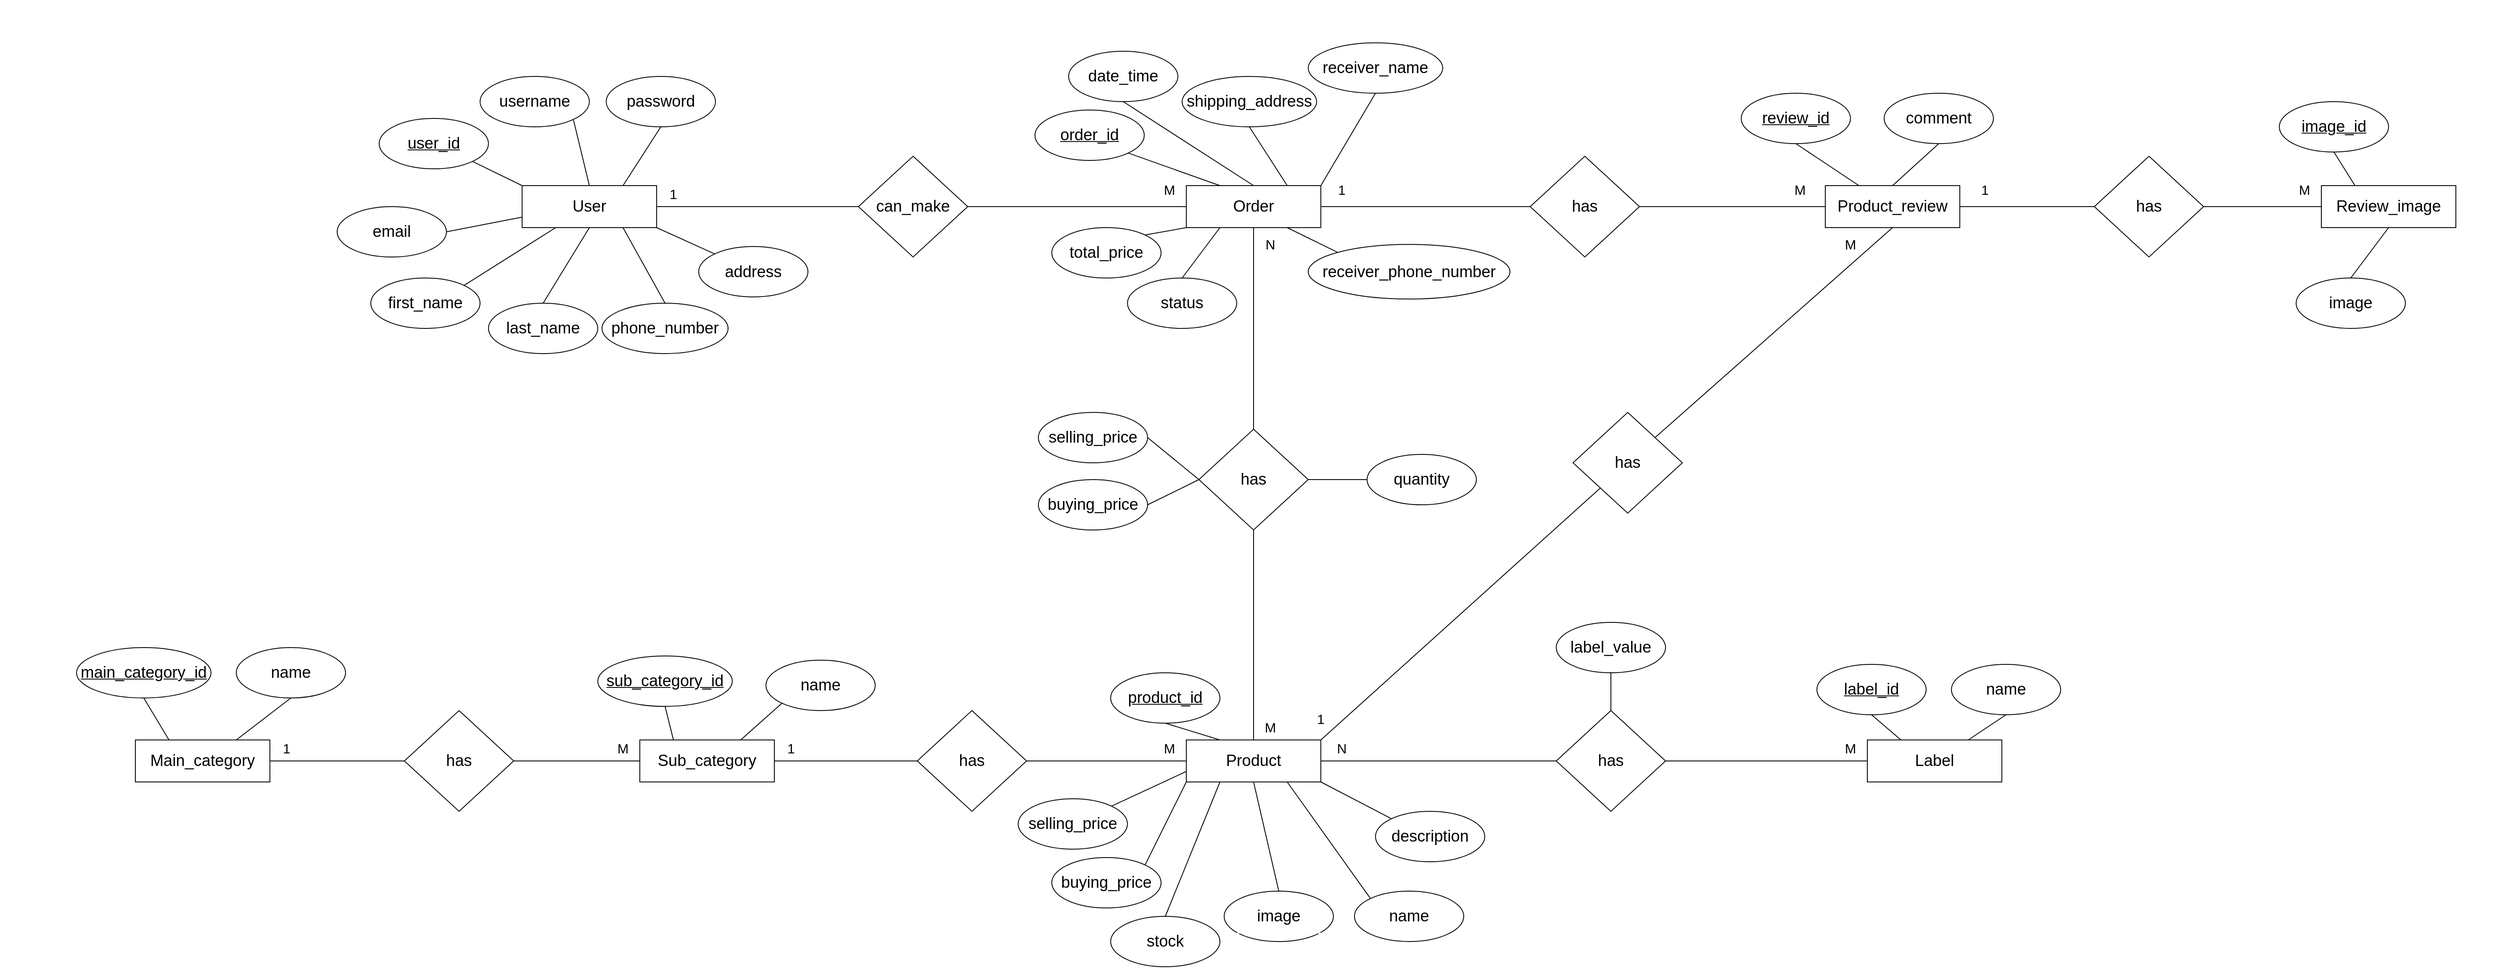 <mxfile version="22.1.2" type="device">
  <diagram name="Page-1" id="7Yz-imdZJKy3MIvvR51y">
    <mxGraphModel dx="2205" dy="1433" grid="1" gridSize="10" guides="1" tooltips="1" connect="1" arrows="1" fold="1" page="1" pageScale="1" pageWidth="1169" pageHeight="827" math="0" shadow="0">
      <root>
        <mxCell id="0" />
        <mxCell id="1" parent="0" />
        <mxCell id="LKxDc_k9m3ftpOgiHhwN-1" value="&lt;font style=&quot;font-size: 19px;&quot;&gt;User&lt;/font&gt;" style="rounded=0;whiteSpace=wrap;html=1;" parent="1" vertex="1">
          <mxGeometry x="-30" y="10" width="160" height="50" as="geometry" />
        </mxCell>
        <mxCell id="LKxDc_k9m3ftpOgiHhwN-2" value="&lt;font style=&quot;font-size: 19px;&quot;&gt;Product&lt;/font&gt;" style="rounded=0;whiteSpace=wrap;html=1;" parent="1" vertex="1">
          <mxGeometry x="760" y="670" width="160" height="50" as="geometry" />
        </mxCell>
        <mxCell id="LKxDc_k9m3ftpOgiHhwN-3" value="&lt;font style=&quot;font-size: 19px;&quot;&gt;Sub_category&lt;/font&gt;" style="rounded=0;whiteSpace=wrap;html=1;" parent="1" vertex="1">
          <mxGeometry x="110" y="670" width="160" height="50" as="geometry" />
        </mxCell>
        <mxCell id="LKxDc_k9m3ftpOgiHhwN-4" value="&lt;font style=&quot;font-size: 19px;&quot;&gt;Label&lt;/font&gt;" style="rounded=0;whiteSpace=wrap;html=1;" parent="1" vertex="1">
          <mxGeometry x="1570" y="670" width="160" height="50" as="geometry" />
        </mxCell>
        <mxCell id="LKxDc_k9m3ftpOgiHhwN-5" value="&lt;font style=&quot;font-size: 19px;&quot;&gt;Order&lt;/font&gt;" style="rounded=0;whiteSpace=wrap;html=1;" parent="1" vertex="1">
          <mxGeometry x="760" y="10" width="160" height="50" as="geometry" />
        </mxCell>
        <mxCell id="LKxDc_k9m3ftpOgiHhwN-6" value="&lt;font style=&quot;font-size: 19px;&quot;&gt;can_make&lt;/font&gt;" style="rhombus;whiteSpace=wrap;html=1;" parent="1" vertex="1">
          <mxGeometry x="370" y="-25" width="130" height="120" as="geometry" />
        </mxCell>
        <mxCell id="LKxDc_k9m3ftpOgiHhwN-7" value="" style="endArrow=none;html=1;rounded=0;exitX=1;exitY=0.5;exitDx=0;exitDy=0;" parent="1" source="LKxDc_k9m3ftpOgiHhwN-1" target="LKxDc_k9m3ftpOgiHhwN-6" edge="1">
          <mxGeometry width="50" height="50" relative="1" as="geometry">
            <mxPoint x="500" y="330" as="sourcePoint" />
            <mxPoint x="550" y="280" as="targetPoint" />
          </mxGeometry>
        </mxCell>
        <mxCell id="LKxDc_k9m3ftpOgiHhwN-8" value="" style="endArrow=none;html=1;rounded=0;exitX=1;exitY=0.5;exitDx=0;exitDy=0;entryX=0;entryY=0.5;entryDx=0;entryDy=0;" parent="1" source="LKxDc_k9m3ftpOgiHhwN-6" target="LKxDc_k9m3ftpOgiHhwN-5" edge="1">
          <mxGeometry width="50" height="50" relative="1" as="geometry">
            <mxPoint x="500" y="144.5" as="sourcePoint" />
            <mxPoint x="590" y="160" as="targetPoint" />
          </mxGeometry>
        </mxCell>
        <mxCell id="LKxDc_k9m3ftpOgiHhwN-9" value="&lt;font style=&quot;font-size: 16px;&quot;&gt;M&lt;/font&gt;" style="text;html=1;strokeColor=none;fillColor=none;align=center;verticalAlign=middle;whiteSpace=wrap;rounded=0;" parent="1" vertex="1">
          <mxGeometry x="710" width="60" height="30" as="geometry" />
        </mxCell>
        <mxCell id="LKxDc_k9m3ftpOgiHhwN-10" value="&lt;font style=&quot;font-size: 16px;&quot;&gt;1&lt;/font&gt;" style="text;html=1;strokeColor=none;fillColor=none;align=center;verticalAlign=middle;whiteSpace=wrap;rounded=0;" parent="1" vertex="1">
          <mxGeometry x="120" y="5" width="60" height="30" as="geometry" />
        </mxCell>
        <mxCell id="LKxDc_k9m3ftpOgiHhwN-11" value="&lt;font style=&quot;font-size: 19px;&quot;&gt;has&lt;/font&gt;" style="rhombus;whiteSpace=wrap;html=1;" parent="1" vertex="1">
          <mxGeometry x="440" y="635" width="130" height="120" as="geometry" />
        </mxCell>
        <mxCell id="LKxDc_k9m3ftpOgiHhwN-12" value="" style="endArrow=none;html=1;rounded=0;entryX=0;entryY=0.5;entryDx=0;entryDy=0;exitX=1;exitY=0.5;exitDx=0;exitDy=0;" parent="1" source="LKxDc_k9m3ftpOgiHhwN-3" target="LKxDc_k9m3ftpOgiHhwN-11" edge="1">
          <mxGeometry width="50" height="50" relative="1" as="geometry">
            <mxPoint x="1130" y="360" as="sourcePoint" />
            <mxPoint x="1140" y="470" as="targetPoint" />
          </mxGeometry>
        </mxCell>
        <mxCell id="LKxDc_k9m3ftpOgiHhwN-13" value="" style="endArrow=none;html=1;rounded=0;exitX=0;exitY=0.5;exitDx=0;exitDy=0;entryX=1;entryY=0.5;entryDx=0;entryDy=0;" parent="1" source="LKxDc_k9m3ftpOgiHhwN-2" target="LKxDc_k9m3ftpOgiHhwN-11" edge="1">
          <mxGeometry width="50" height="50" relative="1" as="geometry">
            <mxPoint x="240" y="360" as="sourcePoint" />
            <mxPoint x="350" y="360" as="targetPoint" />
          </mxGeometry>
        </mxCell>
        <mxCell id="LKxDc_k9m3ftpOgiHhwN-14" value="&lt;font style=&quot;font-size: 16px;&quot;&gt;1&lt;/font&gt;" style="text;html=1;strokeColor=none;fillColor=none;align=center;verticalAlign=middle;whiteSpace=wrap;rounded=0;" parent="1" vertex="1">
          <mxGeometry x="260" y="665" width="60" height="30" as="geometry" />
        </mxCell>
        <mxCell id="LKxDc_k9m3ftpOgiHhwN-15" value="&lt;font style=&quot;font-size: 16px;&quot;&gt;M&lt;/font&gt;" style="text;html=1;strokeColor=none;fillColor=none;align=center;verticalAlign=middle;whiteSpace=wrap;rounded=0;" parent="1" vertex="1">
          <mxGeometry x="830" y="640" width="60" height="30" as="geometry" />
        </mxCell>
        <mxCell id="LKxDc_k9m3ftpOgiHhwN-16" value="&lt;font style=&quot;font-size: 19px;&quot;&gt;has&lt;/font&gt;" style="rhombus;whiteSpace=wrap;html=1;" parent="1" vertex="1">
          <mxGeometry x="775" y="300" width="130" height="120" as="geometry" />
        </mxCell>
        <mxCell id="LKxDc_k9m3ftpOgiHhwN-17" value="" style="endArrow=none;html=1;rounded=0;exitX=0.5;exitY=1;exitDx=0;exitDy=0;entryX=0.5;entryY=0;entryDx=0;entryDy=0;" parent="1" source="LKxDc_k9m3ftpOgiHhwN-5" target="LKxDc_k9m3ftpOgiHhwN-16" edge="1">
          <mxGeometry width="50" height="50" relative="1" as="geometry">
            <mxPoint x="860" y="320" as="sourcePoint" />
            <mxPoint x="910" y="270" as="targetPoint" />
          </mxGeometry>
        </mxCell>
        <mxCell id="LKxDc_k9m3ftpOgiHhwN-18" value="" style="endArrow=none;html=1;rounded=0;exitX=0.5;exitY=1;exitDx=0;exitDy=0;entryX=0.5;entryY=0;entryDx=0;entryDy=0;" parent="1" source="LKxDc_k9m3ftpOgiHhwN-16" target="LKxDc_k9m3ftpOgiHhwN-2" edge="1">
          <mxGeometry width="50" height="50" relative="1" as="geometry">
            <mxPoint x="1010" y="280" as="sourcePoint" />
            <mxPoint x="1060" y="230" as="targetPoint" />
          </mxGeometry>
        </mxCell>
        <mxCell id="LKxDc_k9m3ftpOgiHhwN-19" value="&lt;font style=&quot;font-size: 16px;&quot;&gt;N&lt;/font&gt;" style="text;html=1;strokeColor=none;fillColor=none;align=center;verticalAlign=middle;whiteSpace=wrap;rounded=0;" parent="1" vertex="1">
          <mxGeometry x="830" y="65" width="60" height="30" as="geometry" />
        </mxCell>
        <mxCell id="LKxDc_k9m3ftpOgiHhwN-20" value="&lt;font style=&quot;font-size: 16px;&quot;&gt;M&lt;/font&gt;" style="text;html=1;strokeColor=none;fillColor=none;align=center;verticalAlign=middle;whiteSpace=wrap;rounded=0;" parent="1" vertex="1">
          <mxGeometry x="710" y="665" width="60" height="30" as="geometry" />
        </mxCell>
        <mxCell id="LKxDc_k9m3ftpOgiHhwN-21" value="&lt;font style=&quot;font-size: 19px;&quot;&gt;has&lt;/font&gt;" style="rhombus;whiteSpace=wrap;html=1;" parent="1" vertex="1">
          <mxGeometry x="1200" y="635" width="130" height="120" as="geometry" />
        </mxCell>
        <mxCell id="LKxDc_k9m3ftpOgiHhwN-22" value="" style="endArrow=none;html=1;rounded=0;exitX=1;exitY=0.5;exitDx=0;exitDy=0;entryX=0;entryY=0.5;entryDx=0;entryDy=0;" parent="1" source="LKxDc_k9m3ftpOgiHhwN-2" target="LKxDc_k9m3ftpOgiHhwN-21" edge="1">
          <mxGeometry width="50" height="50" relative="1" as="geometry">
            <mxPoint x="1320" y="144.5" as="sourcePoint" />
            <mxPoint x="1440" y="144.5" as="targetPoint" />
          </mxGeometry>
        </mxCell>
        <mxCell id="LKxDc_k9m3ftpOgiHhwN-23" value="" style="endArrow=none;html=1;rounded=0;exitX=1;exitY=0.5;exitDx=0;exitDy=0;entryX=0;entryY=0.5;entryDx=0;entryDy=0;" parent="1" source="LKxDc_k9m3ftpOgiHhwN-21" target="LKxDc_k9m3ftpOgiHhwN-4" edge="1">
          <mxGeometry width="50" height="50" relative="1" as="geometry">
            <mxPoint x="790" y="165" as="sourcePoint" />
            <mxPoint x="910" y="165" as="targetPoint" />
          </mxGeometry>
        </mxCell>
        <mxCell id="LKxDc_k9m3ftpOgiHhwN-24" value="&lt;font style=&quot;font-size: 16px;&quot;&gt;M&lt;/font&gt;" style="text;html=1;strokeColor=none;fillColor=none;align=center;verticalAlign=middle;whiteSpace=wrap;rounded=0;" parent="1" vertex="1">
          <mxGeometry x="1520" y="665" width="60" height="30" as="geometry" />
        </mxCell>
        <mxCell id="LKxDc_k9m3ftpOgiHhwN-25" value="&lt;font style=&quot;font-size: 16px;&quot;&gt;N&lt;/font&gt;" style="text;html=1;strokeColor=none;fillColor=none;align=center;verticalAlign=middle;whiteSpace=wrap;rounded=0;" parent="1" vertex="1">
          <mxGeometry x="915" y="665" width="60" height="30" as="geometry" />
        </mxCell>
        <mxCell id="LKxDc_k9m3ftpOgiHhwN-26" value="&lt;font style=&quot;font-size: 19px;&quot;&gt;first_name&lt;/font&gt;" style="ellipse;whiteSpace=wrap;html=1;" parent="1" vertex="1">
          <mxGeometry x="-210" y="120" width="130" height="60" as="geometry" />
        </mxCell>
        <mxCell id="LKxDc_k9m3ftpOgiHhwN-27" value="&lt;font style=&quot;font-size: 19px;&quot;&gt;phone_number&lt;/font&gt;" style="ellipse;whiteSpace=wrap;html=1;" parent="1" vertex="1">
          <mxGeometry x="65" y="150" width="150" height="60" as="geometry" />
        </mxCell>
        <mxCell id="LKxDc_k9m3ftpOgiHhwN-28" value="&lt;font style=&quot;font-size: 19px;&quot;&gt;last_name&lt;/font&gt;" style="ellipse;whiteSpace=wrap;html=1;" parent="1" vertex="1">
          <mxGeometry x="-70" y="150" width="130" height="60" as="geometry" />
        </mxCell>
        <mxCell id="LKxDc_k9m3ftpOgiHhwN-29" value="&lt;font style=&quot;font-size: 19px;&quot;&gt;password&lt;/font&gt;" style="ellipse;whiteSpace=wrap;html=1;" parent="1" vertex="1">
          <mxGeometry x="70" y="-120" width="130" height="60" as="geometry" />
        </mxCell>
        <mxCell id="LKxDc_k9m3ftpOgiHhwN-30" value="&lt;font style=&quot;font-size: 19px;&quot;&gt;username&lt;/font&gt;" style="ellipse;whiteSpace=wrap;html=1;" parent="1" vertex="1">
          <mxGeometry x="-80" y="-120" width="130" height="60" as="geometry" />
        </mxCell>
        <mxCell id="LKxDc_k9m3ftpOgiHhwN-31" value="&lt;font style=&quot;font-size: 19px;&quot;&gt;&lt;u&gt;user_id&lt;/u&gt;&lt;/font&gt;" style="ellipse;whiteSpace=wrap;html=1;" parent="1" vertex="1">
          <mxGeometry x="-200" y="-70" width="130" height="60" as="geometry" />
        </mxCell>
        <mxCell id="LKxDc_k9m3ftpOgiHhwN-32" value="&lt;font style=&quot;font-size: 19px;&quot;&gt;address&lt;/font&gt;" style="ellipse;whiteSpace=wrap;html=1;" parent="1" vertex="1">
          <mxGeometry x="180" y="82.5" width="130" height="60" as="geometry" />
        </mxCell>
        <mxCell id="LKxDc_k9m3ftpOgiHhwN-33" value="&lt;font style=&quot;font-size: 19px;&quot;&gt;email&lt;/font&gt;" style="ellipse;whiteSpace=wrap;html=1;" parent="1" vertex="1">
          <mxGeometry x="-250" y="35" width="130" height="60" as="geometry" />
        </mxCell>
        <mxCell id="LKxDc_k9m3ftpOgiHhwN-34" value="" style="endArrow=none;html=1;rounded=0;exitX=1;exitY=1;exitDx=0;exitDy=0;entryX=0.5;entryY=0;entryDx=0;entryDy=0;" parent="1" source="LKxDc_k9m3ftpOgiHhwN-30" target="LKxDc_k9m3ftpOgiHhwN-1" edge="1">
          <mxGeometry width="50" height="50" relative="1" as="geometry">
            <mxPoint x="270" y="220" as="sourcePoint" />
            <mxPoint x="320" y="170" as="targetPoint" />
          </mxGeometry>
        </mxCell>
        <mxCell id="LKxDc_k9m3ftpOgiHhwN-35" value="" style="endArrow=none;html=1;rounded=0;exitX=0.25;exitY=1;exitDx=0;exitDy=0;entryX=1;entryY=0;entryDx=0;entryDy=0;" parent="1" source="LKxDc_k9m3ftpOgiHhwN-1" target="LKxDc_k9m3ftpOgiHhwN-26" edge="1">
          <mxGeometry width="50" height="50" relative="1" as="geometry">
            <mxPoint x="101" y="41" as="sourcePoint" />
            <mxPoint x="170" y="130" as="targetPoint" />
          </mxGeometry>
        </mxCell>
        <mxCell id="LKxDc_k9m3ftpOgiHhwN-36" value="" style="endArrow=none;html=1;rounded=0;exitX=0.5;exitY=1;exitDx=0;exitDy=0;entryX=0.5;entryY=0;entryDx=0;entryDy=0;" parent="1" source="LKxDc_k9m3ftpOgiHhwN-1" target="LKxDc_k9m3ftpOgiHhwN-28" edge="1">
          <mxGeometry width="50" height="50" relative="1" as="geometry">
            <mxPoint x="111" y="51" as="sourcePoint" />
            <mxPoint x="180" y="140" as="targetPoint" />
          </mxGeometry>
        </mxCell>
        <mxCell id="LKxDc_k9m3ftpOgiHhwN-37" value="" style="endArrow=none;html=1;rounded=0;exitX=0.75;exitY=1;exitDx=0;exitDy=0;entryX=0.5;entryY=0;entryDx=0;entryDy=0;" parent="1" source="LKxDc_k9m3ftpOgiHhwN-1" target="LKxDc_k9m3ftpOgiHhwN-27" edge="1">
          <mxGeometry width="50" height="50" relative="1" as="geometry">
            <mxPoint x="121" y="61" as="sourcePoint" />
            <mxPoint x="190" y="150" as="targetPoint" />
          </mxGeometry>
        </mxCell>
        <mxCell id="LKxDc_k9m3ftpOgiHhwN-38" value="" style="endArrow=none;html=1;rounded=0;exitX=1;exitY=1;exitDx=0;exitDy=0;entryX=0;entryY=0;entryDx=0;entryDy=0;" parent="1" source="LKxDc_k9m3ftpOgiHhwN-1" target="LKxDc_k9m3ftpOgiHhwN-32" edge="1">
          <mxGeometry width="50" height="50" relative="1" as="geometry">
            <mxPoint x="131" y="71" as="sourcePoint" />
            <mxPoint x="200" y="160" as="targetPoint" />
          </mxGeometry>
        </mxCell>
        <mxCell id="LKxDc_k9m3ftpOgiHhwN-39" value="" style="endArrow=none;html=1;rounded=0;exitX=0.5;exitY=1;exitDx=0;exitDy=0;entryX=0.75;entryY=0;entryDx=0;entryDy=0;" parent="1" source="LKxDc_k9m3ftpOgiHhwN-29" target="LKxDc_k9m3ftpOgiHhwN-1" edge="1">
          <mxGeometry width="50" height="50" relative="1" as="geometry">
            <mxPoint x="141" y="81" as="sourcePoint" />
            <mxPoint x="210" y="170" as="targetPoint" />
          </mxGeometry>
        </mxCell>
        <mxCell id="LKxDc_k9m3ftpOgiHhwN-41" value="" style="endArrow=none;html=1;rounded=0;exitX=1;exitY=1;exitDx=0;exitDy=0;entryX=0;entryY=0;entryDx=0;entryDy=0;" parent="1" source="LKxDc_k9m3ftpOgiHhwN-31" target="LKxDc_k9m3ftpOgiHhwN-1" edge="1">
          <mxGeometry width="50" height="50" relative="1" as="geometry">
            <mxPoint x="161" y="101" as="sourcePoint" />
            <mxPoint x="230" y="190" as="targetPoint" />
          </mxGeometry>
        </mxCell>
        <mxCell id="LKxDc_k9m3ftpOgiHhwN-42" value="" style="endArrow=none;html=1;rounded=0;exitX=1;exitY=0.5;exitDx=0;exitDy=0;entryX=0;entryY=0.75;entryDx=0;entryDy=0;" parent="1" source="LKxDc_k9m3ftpOgiHhwN-33" target="LKxDc_k9m3ftpOgiHhwN-1" edge="1">
          <mxGeometry width="50" height="50" relative="1" as="geometry">
            <mxPoint x="171" y="111" as="sourcePoint" />
            <mxPoint x="240" y="200" as="targetPoint" />
          </mxGeometry>
        </mxCell>
        <mxCell id="LKxDc_k9m3ftpOgiHhwN-43" value="&lt;font style=&quot;font-size: 19px;&quot;&gt;total_price&lt;br&gt;&lt;/font&gt;" style="ellipse;whiteSpace=wrap;html=1;" parent="1" vertex="1">
          <mxGeometry x="600" y="60" width="130" height="60" as="geometry" />
        </mxCell>
        <mxCell id="LKxDc_k9m3ftpOgiHhwN-44" value="&lt;font style=&quot;font-size: 19px;&quot;&gt;date_time&lt;/font&gt;" style="ellipse;whiteSpace=wrap;html=1;" parent="1" vertex="1">
          <mxGeometry x="620" y="-150" width="130" height="60" as="geometry" />
        </mxCell>
        <mxCell id="LKxDc_k9m3ftpOgiHhwN-45" value="&lt;font style=&quot;font-size: 19px;&quot;&gt;&lt;u&gt;order_id&lt;/u&gt;&lt;/font&gt;" style="ellipse;whiteSpace=wrap;html=1;" parent="1" vertex="1">
          <mxGeometry x="580" y="-80" width="130" height="60" as="geometry" />
        </mxCell>
        <mxCell id="LKxDc_k9m3ftpOgiHhwN-46" value="&lt;font style=&quot;font-size: 19px;&quot;&gt;status&lt;/font&gt;" style="ellipse;whiteSpace=wrap;html=1;" parent="1" vertex="1">
          <mxGeometry x="690" y="120" width="130" height="60" as="geometry" />
        </mxCell>
        <mxCell id="LKxDc_k9m3ftpOgiHhwN-47" value="" style="endArrow=none;html=1;rounded=0;exitX=0.5;exitY=0;exitDx=0;exitDy=0;entryX=0.5;entryY=1;entryDx=0;entryDy=0;" parent="1" source="LKxDc_k9m3ftpOgiHhwN-5" target="LKxDc_k9m3ftpOgiHhwN-44" edge="1">
          <mxGeometry width="50" height="50" relative="1" as="geometry">
            <mxPoint x="680" y="255" as="sourcePoint" />
            <mxPoint x="730" y="205" as="targetPoint" />
          </mxGeometry>
        </mxCell>
        <mxCell id="LKxDc_k9m3ftpOgiHhwN-48" value="" style="endArrow=none;html=1;rounded=0;exitX=0.5;exitY=0;exitDx=0;exitDy=0;entryX=0.25;entryY=1;entryDx=0;entryDy=0;" parent="1" source="LKxDc_k9m3ftpOgiHhwN-46" target="LKxDc_k9m3ftpOgiHhwN-5" edge="1">
          <mxGeometry width="50" height="50" relative="1" as="geometry">
            <mxPoint x="680" y="220" as="sourcePoint" />
            <mxPoint x="730" y="170" as="targetPoint" />
          </mxGeometry>
        </mxCell>
        <mxCell id="LKxDc_k9m3ftpOgiHhwN-49" value="" style="endArrow=none;html=1;rounded=0;exitX=1;exitY=1;exitDx=0;exitDy=0;entryX=0.25;entryY=0;entryDx=0;entryDy=0;" parent="1" source="LKxDc_k9m3ftpOgiHhwN-45" target="LKxDc_k9m3ftpOgiHhwN-5" edge="1">
          <mxGeometry width="50" height="50" relative="1" as="geometry">
            <mxPoint x="680" y="220" as="sourcePoint" />
            <mxPoint x="730" y="170" as="targetPoint" />
          </mxGeometry>
        </mxCell>
        <mxCell id="LKxDc_k9m3ftpOgiHhwN-50" value="" style="endArrow=none;html=1;rounded=0;exitX=1;exitY=0;exitDx=0;exitDy=0;entryX=0;entryY=1;entryDx=0;entryDy=0;" parent="1" source="LKxDc_k9m3ftpOgiHhwN-43" target="LKxDc_k9m3ftpOgiHhwN-5" edge="1">
          <mxGeometry width="50" height="50" relative="1" as="geometry">
            <mxPoint x="680" y="220" as="sourcePoint" />
            <mxPoint x="730" y="170" as="targetPoint" />
          </mxGeometry>
        </mxCell>
        <mxCell id="LKxDc_k9m3ftpOgiHhwN-51" value="&lt;font style=&quot;font-size: 19px;&quot;&gt;buying_price&lt;/font&gt;" style="ellipse;whiteSpace=wrap;html=1;" parent="1" vertex="1">
          <mxGeometry x="600" y="810" width="130" height="60" as="geometry" />
        </mxCell>
        <mxCell id="LKxDc_k9m3ftpOgiHhwN-52" value="&lt;font style=&quot;font-size: 19px;&quot;&gt;description&lt;/font&gt;" style="ellipse;whiteSpace=wrap;html=1;" parent="1" vertex="1">
          <mxGeometry x="985" y="755" width="130" height="60" as="geometry" />
        </mxCell>
        <mxCell id="LKxDc_k9m3ftpOgiHhwN-53" value="&lt;font style=&quot;font-size: 19px;&quot;&gt;name&lt;/font&gt;" style="ellipse;whiteSpace=wrap;html=1;" parent="1" vertex="1">
          <mxGeometry x="960" y="850" width="130" height="60" as="geometry" />
        </mxCell>
        <mxCell id="LKxDc_k9m3ftpOgiHhwN-54" value="&lt;font style=&quot;font-size: 19px;&quot;&gt;&lt;u&gt;product_id&lt;/u&gt;&lt;/font&gt;" style="ellipse;whiteSpace=wrap;html=1;" parent="1" vertex="1">
          <mxGeometry x="670" y="590" width="130" height="60" as="geometry" />
        </mxCell>
        <mxCell id="LKxDc_k9m3ftpOgiHhwN-55" value="&lt;font style=&quot;font-size: 19px;&quot;&gt;image&lt;/font&gt;" style="ellipse;whiteSpace=wrap;html=1;" parent="1" vertex="1">
          <mxGeometry x="805" y="850" width="130" height="60" as="geometry" />
        </mxCell>
        <mxCell id="LKxDc_k9m3ftpOgiHhwN-56" value="" style="endArrow=none;html=1;rounded=0;entryX=0.5;entryY=1;entryDx=0;entryDy=0;exitX=0.5;exitY=0;exitDx=0;exitDy=0;" parent="1" source="LKxDc_k9m3ftpOgiHhwN-55" target="LKxDc_k9m3ftpOgiHhwN-2" edge="1">
          <mxGeometry width="50" height="50" relative="1" as="geometry">
            <mxPoint x="1030" y="220" as="sourcePoint" />
            <mxPoint x="1080" y="170" as="targetPoint" />
          </mxGeometry>
        </mxCell>
        <mxCell id="LKxDc_k9m3ftpOgiHhwN-57" value="" style="endArrow=none;html=1;rounded=0;entryX=0.5;entryY=1;entryDx=0;entryDy=0;exitX=0.25;exitY=0;exitDx=0;exitDy=0;" parent="1" source="LKxDc_k9m3ftpOgiHhwN-2" target="LKxDc_k9m3ftpOgiHhwN-54" edge="1">
          <mxGeometry width="50" height="50" relative="1" as="geometry">
            <mxPoint x="1030" y="220" as="sourcePoint" />
            <mxPoint x="1080" y="170" as="targetPoint" />
          </mxGeometry>
        </mxCell>
        <mxCell id="LKxDc_k9m3ftpOgiHhwN-58" value="" style="endArrow=none;html=1;rounded=0;entryX=0;entryY=0;entryDx=0;entryDy=0;exitX=0.75;exitY=1;exitDx=0;exitDy=0;" parent="1" source="LKxDc_k9m3ftpOgiHhwN-2" target="LKxDc_k9m3ftpOgiHhwN-53" edge="1">
          <mxGeometry width="50" height="50" relative="1" as="geometry">
            <mxPoint x="1030" y="220" as="sourcePoint" />
            <mxPoint x="1080" y="170" as="targetPoint" />
          </mxGeometry>
        </mxCell>
        <mxCell id="LKxDc_k9m3ftpOgiHhwN-59" value="" style="endArrow=none;html=1;rounded=0;entryX=0;entryY=0;entryDx=0;entryDy=0;exitX=1;exitY=1;exitDx=0;exitDy=0;" parent="1" source="LKxDc_k9m3ftpOgiHhwN-2" target="LKxDc_k9m3ftpOgiHhwN-52" edge="1">
          <mxGeometry width="50" height="50" relative="1" as="geometry">
            <mxPoint x="1030" y="220" as="sourcePoint" />
            <mxPoint x="1080" y="170" as="targetPoint" />
          </mxGeometry>
        </mxCell>
        <mxCell id="LKxDc_k9m3ftpOgiHhwN-60" value="" style="endArrow=none;html=1;rounded=0;exitX=1;exitY=0;exitDx=0;exitDy=0;entryX=0;entryY=1;entryDx=0;entryDy=0;" parent="1" source="LKxDc_k9m3ftpOgiHhwN-51" target="LKxDc_k9m3ftpOgiHhwN-2" edge="1">
          <mxGeometry width="50" height="50" relative="1" as="geometry">
            <mxPoint x="1030" y="220" as="sourcePoint" />
            <mxPoint x="1080" y="170" as="targetPoint" />
          </mxGeometry>
        </mxCell>
        <mxCell id="LKxDc_k9m3ftpOgiHhwN-66" value="&lt;font style=&quot;font-size: 19px;&quot;&gt;&lt;u&gt;sub_category_id&lt;/u&gt;&lt;/font&gt;" style="ellipse;whiteSpace=wrap;html=1;" parent="1" vertex="1">
          <mxGeometry x="60" y="570" width="160" height="60" as="geometry" />
        </mxCell>
        <mxCell id="LKxDc_k9m3ftpOgiHhwN-67" value="&lt;font style=&quot;font-size: 19px;&quot;&gt;name&lt;/font&gt;" style="ellipse;whiteSpace=wrap;html=1;" parent="1" vertex="1">
          <mxGeometry x="260" y="575" width="130" height="60" as="geometry" />
        </mxCell>
        <mxCell id="LKxDc_k9m3ftpOgiHhwN-68" value="" style="endArrow=none;html=1;rounded=0;exitX=0.75;exitY=0;exitDx=0;exitDy=0;entryX=0;entryY=1;entryDx=0;entryDy=0;" parent="1" source="LKxDc_k9m3ftpOgiHhwN-3" target="LKxDc_k9m3ftpOgiHhwN-67" edge="1">
          <mxGeometry width="50" height="50" relative="1" as="geometry">
            <mxPoint x="290" y="510" as="sourcePoint" />
            <mxPoint x="340" y="460" as="targetPoint" />
          </mxGeometry>
        </mxCell>
        <mxCell id="LKxDc_k9m3ftpOgiHhwN-69" value="" style="endArrow=none;html=1;rounded=0;exitX=0.25;exitY=0;exitDx=0;exitDy=0;entryX=0.5;entryY=1;entryDx=0;entryDy=0;" parent="1" source="LKxDc_k9m3ftpOgiHhwN-3" target="LKxDc_k9m3ftpOgiHhwN-66" edge="1">
          <mxGeometry width="50" height="50" relative="1" as="geometry">
            <mxPoint x="290" y="510" as="sourcePoint" />
            <mxPoint x="340" y="460" as="targetPoint" />
          </mxGeometry>
        </mxCell>
        <mxCell id="LKxDc_k9m3ftpOgiHhwN-71" value="&lt;font style=&quot;font-size: 19px;&quot;&gt;&lt;u&gt;label_id&lt;/u&gt;&lt;/font&gt;" style="ellipse;whiteSpace=wrap;html=1;" parent="1" vertex="1">
          <mxGeometry x="1510" y="580" width="130" height="60" as="geometry" />
        </mxCell>
        <mxCell id="LKxDc_k9m3ftpOgiHhwN-72" value="&lt;font style=&quot;font-size: 19px;&quot;&gt;name&lt;/font&gt;" style="ellipse;whiteSpace=wrap;html=1;" parent="1" vertex="1">
          <mxGeometry x="1670" y="580" width="130" height="60" as="geometry" />
        </mxCell>
        <mxCell id="LKxDc_k9m3ftpOgiHhwN-73" value="" style="endArrow=none;html=1;rounded=0;exitX=0.75;exitY=0;exitDx=0;exitDy=0;entryX=0.5;entryY=1;entryDx=0;entryDy=0;" parent="1" source="LKxDc_k9m3ftpOgiHhwN-4" target="LKxDc_k9m3ftpOgiHhwN-72" edge="1">
          <mxGeometry width="50" height="50" relative="1" as="geometry">
            <mxPoint x="1180" y="510" as="sourcePoint" />
            <mxPoint x="1230" y="460" as="targetPoint" />
          </mxGeometry>
        </mxCell>
        <mxCell id="LKxDc_k9m3ftpOgiHhwN-74" value="" style="endArrow=none;html=1;rounded=0;exitX=0.25;exitY=0;exitDx=0;exitDy=0;entryX=0.5;entryY=1;entryDx=0;entryDy=0;" parent="1" source="LKxDc_k9m3ftpOgiHhwN-4" target="LKxDc_k9m3ftpOgiHhwN-71" edge="1">
          <mxGeometry width="50" height="50" relative="1" as="geometry">
            <mxPoint x="1180" y="510" as="sourcePoint" />
            <mxPoint x="1230" y="460" as="targetPoint" />
          </mxGeometry>
        </mxCell>
        <mxCell id="LKxDc_k9m3ftpOgiHhwN-75" value="&lt;font style=&quot;font-size: 19px;&quot;&gt;label_value&lt;/font&gt;" style="ellipse;whiteSpace=wrap;html=1;" parent="1" vertex="1">
          <mxGeometry x="1200" y="530" width="130" height="60" as="geometry" />
        </mxCell>
        <mxCell id="LKxDc_k9m3ftpOgiHhwN-76" value="" style="endArrow=none;html=1;rounded=0;entryX=0.5;entryY=1;entryDx=0;entryDy=0;exitX=0.5;exitY=0;exitDx=0;exitDy=0;" parent="1" source="LKxDc_k9m3ftpOgiHhwN-21" target="LKxDc_k9m3ftpOgiHhwN-75" edge="1">
          <mxGeometry width="50" height="50" relative="1" as="geometry">
            <mxPoint x="1030" y="590" as="sourcePoint" />
            <mxPoint x="1080" y="540" as="targetPoint" />
          </mxGeometry>
        </mxCell>
        <mxCell id="LKxDc_k9m3ftpOgiHhwN-77" value="&lt;font style=&quot;font-size: 19px;&quot;&gt;quantity&lt;/font&gt;" style="ellipse;whiteSpace=wrap;html=1;" parent="1" vertex="1">
          <mxGeometry x="975" y="330" width="130" height="60" as="geometry" />
        </mxCell>
        <mxCell id="LKxDc_k9m3ftpOgiHhwN-78" value="" style="endArrow=none;html=1;rounded=0;exitX=1;exitY=0.5;exitDx=0;exitDy=0;entryX=0;entryY=0.5;entryDx=0;entryDy=0;" parent="1" source="LKxDc_k9m3ftpOgiHhwN-16" target="LKxDc_k9m3ftpOgiHhwN-77" edge="1">
          <mxGeometry width="50" height="50" relative="1" as="geometry">
            <mxPoint x="810" y="350" as="sourcePoint" />
            <mxPoint x="860" y="300" as="targetPoint" />
          </mxGeometry>
        </mxCell>
        <mxCell id="xHA2GSmEJA5kGWZ4WnZY-1" value="&lt;font style=&quot;font-size: 19px;&quot;&gt;Main_category&lt;/font&gt;" style="rounded=0;whiteSpace=wrap;html=1;" parent="1" vertex="1">
          <mxGeometry x="-490" y="670" width="160" height="50" as="geometry" />
        </mxCell>
        <mxCell id="xHA2GSmEJA5kGWZ4WnZY-2" value="&lt;font style=&quot;font-size: 19px;&quot;&gt;&lt;u&gt;main_category_id&lt;/u&gt;&lt;/font&gt;" style="ellipse;whiteSpace=wrap;html=1;" parent="1" vertex="1">
          <mxGeometry x="-560" y="560" width="160" height="60" as="geometry" />
        </mxCell>
        <mxCell id="xHA2GSmEJA5kGWZ4WnZY-3" value="&lt;font style=&quot;font-size: 19px;&quot;&gt;name&lt;/font&gt;" style="ellipse;whiteSpace=wrap;html=1;" parent="1" vertex="1">
          <mxGeometry x="-370" y="560" width="130" height="60" as="geometry" />
        </mxCell>
        <mxCell id="xHA2GSmEJA5kGWZ4WnZY-4" value="" style="endArrow=none;html=1;rounded=0;exitX=0.75;exitY=0;exitDx=0;exitDy=0;entryX=0.5;entryY=1;entryDx=0;entryDy=0;" parent="1" source="xHA2GSmEJA5kGWZ4WnZY-1" target="xHA2GSmEJA5kGWZ4WnZY-3" edge="1">
          <mxGeometry width="50" height="50" relative="1" as="geometry">
            <mxPoint x="120" y="560" as="sourcePoint" />
            <mxPoint x="170" y="510" as="targetPoint" />
          </mxGeometry>
        </mxCell>
        <mxCell id="xHA2GSmEJA5kGWZ4WnZY-5" value="" style="endArrow=none;html=1;rounded=0;exitX=0.25;exitY=0;exitDx=0;exitDy=0;entryX=0.5;entryY=1;entryDx=0;entryDy=0;" parent="1" source="xHA2GSmEJA5kGWZ4WnZY-1" target="xHA2GSmEJA5kGWZ4WnZY-2" edge="1">
          <mxGeometry width="50" height="50" relative="1" as="geometry">
            <mxPoint x="120" y="560" as="sourcePoint" />
            <mxPoint x="170" y="510" as="targetPoint" />
          </mxGeometry>
        </mxCell>
        <mxCell id="xHA2GSmEJA5kGWZ4WnZY-6" value="&lt;font style=&quot;font-size: 19px;&quot;&gt;has&lt;/font&gt;" style="rhombus;whiteSpace=wrap;html=1;" parent="1" vertex="1">
          <mxGeometry x="-170" y="635" width="130" height="120" as="geometry" />
        </mxCell>
        <mxCell id="xHA2GSmEJA5kGWZ4WnZY-7" value="" style="endArrow=none;html=1;rounded=0;exitX=1;exitY=0.5;exitDx=0;exitDy=0;entryX=0;entryY=0.5;entryDx=0;entryDy=0;" parent="1" source="xHA2GSmEJA5kGWZ4WnZY-6" target="LKxDc_k9m3ftpOgiHhwN-3" edge="1">
          <mxGeometry width="50" height="50" relative="1" as="geometry">
            <mxPoint x="-30" y="560" as="sourcePoint" />
            <mxPoint x="20" y="510" as="targetPoint" />
          </mxGeometry>
        </mxCell>
        <mxCell id="xHA2GSmEJA5kGWZ4WnZY-8" value="" style="endArrow=none;html=1;rounded=0;exitX=1;exitY=0.5;exitDx=0;exitDy=0;entryX=0;entryY=0.5;entryDx=0;entryDy=0;" parent="1" source="xHA2GSmEJA5kGWZ4WnZY-1" target="xHA2GSmEJA5kGWZ4WnZY-6" edge="1">
          <mxGeometry width="50" height="50" relative="1" as="geometry">
            <mxPoint x="-30" y="560" as="sourcePoint" />
            <mxPoint x="20" y="510" as="targetPoint" />
          </mxGeometry>
        </mxCell>
        <mxCell id="xHA2GSmEJA5kGWZ4WnZY-9" value="&lt;font style=&quot;font-size: 16px;&quot;&gt;1&lt;/font&gt;" style="text;html=1;strokeColor=none;fillColor=none;align=center;verticalAlign=middle;whiteSpace=wrap;rounded=0;" parent="1" vertex="1">
          <mxGeometry x="-340" y="665" width="60" height="30" as="geometry" />
        </mxCell>
        <mxCell id="xHA2GSmEJA5kGWZ4WnZY-10" value="&lt;font style=&quot;font-size: 16px;&quot;&gt;M&lt;/font&gt;" style="text;html=1;strokeColor=none;fillColor=none;align=center;verticalAlign=middle;whiteSpace=wrap;rounded=0;" parent="1" vertex="1">
          <mxGeometry x="60" y="665" width="60" height="30" as="geometry" />
        </mxCell>
        <mxCell id="zXr38G8OQHNwhm7DqmfT-1" value="" style="endArrow=none;html=1;rounded=0;strokeColor=#ffffff;" parent="1" edge="1">
          <mxGeometry width="50" height="50" relative="1" as="geometry">
            <mxPoint x="-650" y="680" as="sourcePoint" />
            <mxPoint x="-650" y="440" as="targetPoint" />
          </mxGeometry>
        </mxCell>
        <mxCell id="zXr38G8OQHNwhm7DqmfT-2" value="" style="endArrow=none;html=1;rounded=0;strokeColor=#ffffff;" parent="1" edge="1">
          <mxGeometry width="50" height="50" relative="1" as="geometry">
            <mxPoint x="450" y="900" as="sourcePoint" />
            <mxPoint x="960" y="900" as="targetPoint" />
          </mxGeometry>
        </mxCell>
        <mxCell id="zXr38G8OQHNwhm7DqmfT-3" value="" style="endArrow=none;html=1;rounded=0;strokeColor=#ffffff;" parent="1" edge="1">
          <mxGeometry width="50" height="50" relative="1" as="geometry">
            <mxPoint x="2320" y="350" as="sourcePoint" />
            <mxPoint x="2320" y="-170" as="targetPoint" />
          </mxGeometry>
        </mxCell>
        <mxCell id="zXr38G8OQHNwhm7DqmfT-4" value="" style="endArrow=none;html=1;rounded=0;strokeColor=#ffffff;" parent="1" edge="1">
          <mxGeometry width="50" height="50" relative="1" as="geometry">
            <mxPoint x="410" y="-210" as="sourcePoint" />
            <mxPoint x="1090" y="-210" as="targetPoint" />
          </mxGeometry>
        </mxCell>
        <mxCell id="v46MwSt_cJymKe8lqYhj-1" value="&lt;font style=&quot;font-size: 19px;&quot;&gt;shipping_address&lt;/font&gt;" style="ellipse;whiteSpace=wrap;html=1;" parent="1" vertex="1">
          <mxGeometry x="755" y="-120" width="160" height="60" as="geometry" />
        </mxCell>
        <mxCell id="v46MwSt_cJymKe8lqYhj-2" value="" style="endArrow=none;html=1;rounded=0;exitX=0.75;exitY=0;exitDx=0;exitDy=0;entryX=0.5;entryY=1;entryDx=0;entryDy=0;" parent="1" source="LKxDc_k9m3ftpOgiHhwN-5" target="v46MwSt_cJymKe8lqYhj-1" edge="1">
          <mxGeometry width="50" height="50" relative="1" as="geometry">
            <mxPoint x="945" y="110" as="sourcePoint" />
            <mxPoint x="990" y="75" as="targetPoint" />
          </mxGeometry>
        </mxCell>
        <mxCell id="v46MwSt_cJymKe8lqYhj-3" value="&lt;font style=&quot;font-size: 19px;&quot;&gt;buying_price&lt;/font&gt;" style="ellipse;whiteSpace=wrap;html=1;" parent="1" vertex="1">
          <mxGeometry x="584" y="360" width="130" height="60" as="geometry" />
        </mxCell>
        <mxCell id="v46MwSt_cJymKe8lqYhj-4" value="" style="endArrow=none;html=1;rounded=0;exitX=0;exitY=0.5;exitDx=0;exitDy=0;entryX=1;entryY=0.5;entryDx=0;entryDy=0;" parent="1" source="LKxDc_k9m3ftpOgiHhwN-16" target="v46MwSt_cJymKe8lqYhj-3" edge="1">
          <mxGeometry width="50" height="50" relative="1" as="geometry">
            <mxPoint x="915" y="424" as="sourcePoint" />
            <mxPoint x="985" y="410" as="targetPoint" />
          </mxGeometry>
        </mxCell>
        <mxCell id="v46MwSt_cJymKe8lqYhj-5" value="&lt;font style=&quot;font-size: 19px;&quot;&gt;receiver_name&lt;/font&gt;" style="ellipse;whiteSpace=wrap;html=1;" parent="1" vertex="1">
          <mxGeometry x="905" y="-160" width="160" height="60" as="geometry" />
        </mxCell>
        <mxCell id="v46MwSt_cJymKe8lqYhj-6" value="&lt;font style=&quot;font-size: 19px;&quot;&gt;receiver_phone_number&lt;/font&gt;" style="ellipse;whiteSpace=wrap;html=1;" parent="1" vertex="1">
          <mxGeometry x="905" y="80" width="240" height="65" as="geometry" />
        </mxCell>
        <mxCell id="v46MwSt_cJymKe8lqYhj-7" value="" style="endArrow=none;html=1;rounded=0;exitX=1;exitY=0;exitDx=0;exitDy=0;entryX=0.5;entryY=1;entryDx=0;entryDy=0;" parent="1" source="LKxDc_k9m3ftpOgiHhwN-5" target="v46MwSt_cJymKe8lqYhj-5" edge="1">
          <mxGeometry width="50" height="50" relative="1" as="geometry">
            <mxPoint x="930" y="155" as="sourcePoint" />
            <mxPoint x="1020" y="100" as="targetPoint" />
          </mxGeometry>
        </mxCell>
        <mxCell id="v46MwSt_cJymKe8lqYhj-8" value="" style="endArrow=none;html=1;rounded=0;exitX=0.75;exitY=1;exitDx=0;exitDy=0;entryX=0;entryY=0;entryDx=0;entryDy=0;" parent="1" source="LKxDc_k9m3ftpOgiHhwN-5" target="v46MwSt_cJymKe8lqYhj-6" edge="1">
          <mxGeometry width="50" height="50" relative="1" as="geometry">
            <mxPoint x="940" y="165" as="sourcePoint" />
            <mxPoint x="1030" y="110" as="targetPoint" />
          </mxGeometry>
        </mxCell>
        <mxCell id="v46MwSt_cJymKe8lqYhj-9" value="&lt;font style=&quot;font-size: 19px;&quot;&gt;stock&lt;/font&gt;" style="ellipse;whiteSpace=wrap;html=1;" parent="1" vertex="1">
          <mxGeometry x="670" y="880" width="130" height="60" as="geometry" />
        </mxCell>
        <mxCell id="v46MwSt_cJymKe8lqYhj-10" value="" style="endArrow=none;html=1;rounded=0;exitX=0.5;exitY=0;exitDx=0;exitDy=0;entryX=0.25;entryY=1;entryDx=0;entryDy=0;" parent="1" source="v46MwSt_cJymKe8lqYhj-9" target="LKxDc_k9m3ftpOgiHhwN-2" edge="1">
          <mxGeometry width="50" height="50" relative="1" as="geometry">
            <mxPoint x="620" y="740" as="sourcePoint" />
            <mxPoint x="670" y="690" as="targetPoint" />
          </mxGeometry>
        </mxCell>
        <mxCell id="R6j40khLJgqrTv05G7oj-1" value="&lt;font style=&quot;font-size: 19px;&quot;&gt;selling_price&lt;/font&gt;" style="ellipse;whiteSpace=wrap;html=1;" parent="1" vertex="1">
          <mxGeometry x="584" y="280" width="130" height="60" as="geometry" />
        </mxCell>
        <mxCell id="R6j40khLJgqrTv05G7oj-2" value="" style="endArrow=none;html=1;rounded=0;exitX=0;exitY=0.5;exitDx=0;exitDy=0;entryX=1;entryY=0.5;entryDx=0;entryDy=0;" parent="1" source="LKxDc_k9m3ftpOgiHhwN-16" target="R6j40khLJgqrTv05G7oj-1" edge="1">
          <mxGeometry width="50" height="50" relative="1" as="geometry">
            <mxPoint x="785" y="424" as="sourcePoint" />
            <mxPoint x="720" y="470" as="targetPoint" />
          </mxGeometry>
        </mxCell>
        <mxCell id="R6j40khLJgqrTv05G7oj-4" value="&lt;font style=&quot;font-size: 19px;&quot;&gt;selling_price&lt;/font&gt;" style="ellipse;whiteSpace=wrap;html=1;" parent="1" vertex="1">
          <mxGeometry x="560" y="740" width="130" height="60" as="geometry" />
        </mxCell>
        <mxCell id="R6j40khLJgqrTv05G7oj-5" value="" style="endArrow=none;html=1;rounded=0;exitX=1;exitY=0;exitDx=0;exitDy=0;entryX=0;entryY=0.75;entryDx=0;entryDy=0;" parent="1" source="R6j40khLJgqrTv05G7oj-4" target="LKxDc_k9m3ftpOgiHhwN-2" edge="1">
          <mxGeometry width="50" height="50" relative="1" as="geometry">
            <mxPoint x="721" y="829" as="sourcePoint" />
            <mxPoint x="770" y="730" as="targetPoint" />
          </mxGeometry>
        </mxCell>
        <mxCell id="lVVpz3pJQueOQwMns5n_-3" value="&lt;font style=&quot;font-size: 19px;&quot;&gt;Product_review&lt;/font&gt;" style="rounded=0;whiteSpace=wrap;html=1;" parent="1" vertex="1">
          <mxGeometry x="1520" y="10" width="160" height="50" as="geometry" />
        </mxCell>
        <mxCell id="lVVpz3pJQueOQwMns5n_-4" value="&lt;font style=&quot;font-size: 19px;&quot;&gt;has&lt;/font&gt;" style="rhombus;whiteSpace=wrap;html=1;" parent="1" vertex="1">
          <mxGeometry x="1169" y="-25" width="130" height="120" as="geometry" />
        </mxCell>
        <mxCell id="lVVpz3pJQueOQwMns5n_-5" value="&lt;font style=&quot;font-size: 19px;&quot;&gt;has&lt;/font&gt;" style="rhombus;whiteSpace=wrap;html=1;" parent="1" vertex="1">
          <mxGeometry x="1220" y="280" width="130" height="120" as="geometry" />
        </mxCell>
        <mxCell id="lVVpz3pJQueOQwMns5n_-6" value="" style="endArrow=none;html=1;rounded=0;exitX=1;exitY=0.5;exitDx=0;exitDy=0;entryX=0;entryY=0.5;entryDx=0;entryDy=0;" parent="1" source="LKxDc_k9m3ftpOgiHhwN-5" target="lVVpz3pJQueOQwMns5n_-4" edge="1">
          <mxGeometry width="50" height="50" relative="1" as="geometry">
            <mxPoint x="1200" y="240" as="sourcePoint" />
            <mxPoint x="1250" y="190" as="targetPoint" />
          </mxGeometry>
        </mxCell>
        <mxCell id="lVVpz3pJQueOQwMns5n_-7" value="" style="endArrow=none;html=1;rounded=0;exitX=1;exitY=0.5;exitDx=0;exitDy=0;entryX=0;entryY=0.5;entryDx=0;entryDy=0;" parent="1" source="lVVpz3pJQueOQwMns5n_-4" target="lVVpz3pJQueOQwMns5n_-3" edge="1">
          <mxGeometry width="50" height="50" relative="1" as="geometry">
            <mxPoint x="1370" y="190" as="sourcePoint" />
            <mxPoint x="1420" y="140" as="targetPoint" />
          </mxGeometry>
        </mxCell>
        <mxCell id="lVVpz3pJQueOQwMns5n_-8" value="" style="endArrow=none;html=1;rounded=0;entryX=0.5;entryY=1;entryDx=0;entryDy=0;exitX=1;exitY=0;exitDx=0;exitDy=0;" parent="1" source="lVVpz3pJQueOQwMns5n_-5" target="lVVpz3pJQueOQwMns5n_-3" edge="1">
          <mxGeometry width="50" height="50" relative="1" as="geometry">
            <mxPoint x="1460" y="250" as="sourcePoint" />
            <mxPoint x="1510" y="200" as="targetPoint" />
          </mxGeometry>
        </mxCell>
        <mxCell id="lVVpz3pJQueOQwMns5n_-9" value="" style="endArrow=none;html=1;rounded=0;entryX=0;entryY=1;entryDx=0;entryDy=0;exitX=1;exitY=0;exitDx=0;exitDy=0;" parent="1" source="LKxDc_k9m3ftpOgiHhwN-2" target="lVVpz3pJQueOQwMns5n_-5" edge="1">
          <mxGeometry width="50" height="50" relative="1" as="geometry">
            <mxPoint x="930" y="630" as="sourcePoint" />
            <mxPoint x="1060" y="590" as="targetPoint" />
          </mxGeometry>
        </mxCell>
        <mxCell id="lVVpz3pJQueOQwMns5n_-10" value="&lt;font style=&quot;font-size: 16px;&quot;&gt;M&lt;/font&gt;" style="text;html=1;strokeColor=none;fillColor=none;align=center;verticalAlign=middle;whiteSpace=wrap;rounded=0;" parent="1" vertex="1">
          <mxGeometry x="1460" width="60" height="30" as="geometry" />
        </mxCell>
        <mxCell id="lVVpz3pJQueOQwMns5n_-11" value="&lt;font style=&quot;font-size: 16px;&quot;&gt;1&lt;/font&gt;" style="text;html=1;strokeColor=none;fillColor=none;align=center;verticalAlign=middle;whiteSpace=wrap;rounded=0;" parent="1" vertex="1">
          <mxGeometry x="915" width="60" height="30" as="geometry" />
        </mxCell>
        <mxCell id="lVVpz3pJQueOQwMns5n_-12" value="&lt;font style=&quot;font-size: 16px;&quot;&gt;1&lt;/font&gt;" style="text;html=1;strokeColor=none;fillColor=none;align=center;verticalAlign=middle;whiteSpace=wrap;rounded=0;" parent="1" vertex="1">
          <mxGeometry x="890" y="630" width="60" height="30" as="geometry" />
        </mxCell>
        <mxCell id="lVVpz3pJQueOQwMns5n_-13" value="&lt;font style=&quot;font-size: 16px;&quot;&gt;M&lt;/font&gt;" style="text;html=1;strokeColor=none;fillColor=none;align=center;verticalAlign=middle;whiteSpace=wrap;rounded=0;" parent="1" vertex="1">
          <mxGeometry x="1520" y="65" width="60" height="30" as="geometry" />
        </mxCell>
        <mxCell id="lVVpz3pJQueOQwMns5n_-14" value="&lt;font style=&quot;font-size: 19px;&quot;&gt;&lt;u&gt;review_id&lt;/u&gt;&lt;/font&gt;" style="ellipse;whiteSpace=wrap;html=1;" parent="1" vertex="1">
          <mxGeometry x="1420" y="-100" width="130" height="60" as="geometry" />
        </mxCell>
        <mxCell id="lVVpz3pJQueOQwMns5n_-15" value="&lt;font style=&quot;font-size: 19px;&quot;&gt;comment&lt;/font&gt;" style="ellipse;whiteSpace=wrap;html=1;" parent="1" vertex="1">
          <mxGeometry x="1590" y="-100" width="130" height="60" as="geometry" />
        </mxCell>
        <mxCell id="lVVpz3pJQueOQwMns5n_-16" value="" style="endArrow=none;html=1;rounded=0;exitX=0.25;exitY=0;exitDx=0;exitDy=0;entryX=0.5;entryY=1;entryDx=0;entryDy=0;" parent="1" source="lVVpz3pJQueOQwMns5n_-3" target="lVVpz3pJQueOQwMns5n_-14" edge="1">
          <mxGeometry width="50" height="50" relative="1" as="geometry">
            <mxPoint x="1750" y="170" as="sourcePoint" />
            <mxPoint x="1800" y="120" as="targetPoint" />
          </mxGeometry>
        </mxCell>
        <mxCell id="lVVpz3pJQueOQwMns5n_-17" value="" style="endArrow=none;html=1;rounded=0;exitX=0.5;exitY=0;exitDx=0;exitDy=0;entryX=0.5;entryY=1;entryDx=0;entryDy=0;" parent="1" source="lVVpz3pJQueOQwMns5n_-3" target="lVVpz3pJQueOQwMns5n_-15" edge="1">
          <mxGeometry width="50" height="50" relative="1" as="geometry">
            <mxPoint x="1570" y="20" as="sourcePoint" />
            <mxPoint x="1495" y="-30" as="targetPoint" />
          </mxGeometry>
        </mxCell>
        <mxCell id="lVVpz3pJQueOQwMns5n_-18" value="&lt;font style=&quot;font-size: 19px;&quot;&gt;Review_image&lt;/font&gt;" style="rounded=0;whiteSpace=wrap;html=1;" parent="1" vertex="1">
          <mxGeometry x="2110" y="10" width="160" height="50" as="geometry" />
        </mxCell>
        <mxCell id="lVVpz3pJQueOQwMns5n_-19" value="&lt;font style=&quot;font-size: 19px;&quot;&gt;has&lt;/font&gt;" style="rhombus;whiteSpace=wrap;html=1;" parent="1" vertex="1">
          <mxGeometry x="1840" y="-25" width="130" height="120" as="geometry" />
        </mxCell>
        <mxCell id="lVVpz3pJQueOQwMns5n_-20" value="" style="endArrow=none;html=1;rounded=0;exitX=1;exitY=0.5;exitDx=0;exitDy=0;entryX=0;entryY=0.5;entryDx=0;entryDy=0;" parent="1" source="lVVpz3pJQueOQwMns5n_-3" target="lVVpz3pJQueOQwMns5n_-19" edge="1">
          <mxGeometry width="50" height="50" relative="1" as="geometry">
            <mxPoint x="1540" y="240" as="sourcePoint" />
            <mxPoint x="1590" y="190" as="targetPoint" />
          </mxGeometry>
        </mxCell>
        <mxCell id="lVVpz3pJQueOQwMns5n_-21" value="" style="endArrow=none;html=1;rounded=0;exitX=1;exitY=0.5;exitDx=0;exitDy=0;entryX=0;entryY=0.5;entryDx=0;entryDy=0;" parent="1" source="lVVpz3pJQueOQwMns5n_-19" target="lVVpz3pJQueOQwMns5n_-18" edge="1">
          <mxGeometry width="50" height="50" relative="1" as="geometry">
            <mxPoint x="2110" y="160" as="sourcePoint" />
            <mxPoint x="2160" y="110" as="targetPoint" />
          </mxGeometry>
        </mxCell>
        <mxCell id="lVVpz3pJQueOQwMns5n_-22" value="&lt;font style=&quot;font-size: 19px;&quot;&gt;&lt;u&gt;image_id&lt;/u&gt;&lt;/font&gt;" style="ellipse;whiteSpace=wrap;html=1;" parent="1" vertex="1">
          <mxGeometry x="2060" y="-90" width="130" height="60" as="geometry" />
        </mxCell>
        <mxCell id="lVVpz3pJQueOQwMns5n_-23" value="&lt;font style=&quot;font-size: 19px;&quot;&gt;image&lt;/font&gt;" style="ellipse;whiteSpace=wrap;html=1;" parent="1" vertex="1">
          <mxGeometry x="2080" y="120" width="130" height="60" as="geometry" />
        </mxCell>
        <mxCell id="lVVpz3pJQueOQwMns5n_-24" value="" style="endArrow=none;html=1;rounded=0;exitX=0.5;exitY=0;exitDx=0;exitDy=0;entryX=0.5;entryY=1;entryDx=0;entryDy=0;" parent="1" source="lVVpz3pJQueOQwMns5n_-23" target="lVVpz3pJQueOQwMns5n_-18" edge="1">
          <mxGeometry width="50" height="50" relative="1" as="geometry">
            <mxPoint x="1610" y="20" as="sourcePoint" />
            <mxPoint x="1665" y="-30" as="targetPoint" />
          </mxGeometry>
        </mxCell>
        <mxCell id="lVVpz3pJQueOQwMns5n_-25" value="" style="endArrow=none;html=1;rounded=0;exitX=0.25;exitY=0;exitDx=0;exitDy=0;entryX=0.5;entryY=1;entryDx=0;entryDy=0;" parent="1" source="lVVpz3pJQueOQwMns5n_-18" target="lVVpz3pJQueOQwMns5n_-22" edge="1">
          <mxGeometry width="50" height="50" relative="1" as="geometry">
            <mxPoint x="1620" y="30" as="sourcePoint" />
            <mxPoint x="1675" y="-20" as="targetPoint" />
          </mxGeometry>
        </mxCell>
        <mxCell id="lVVpz3pJQueOQwMns5n_-26" value="&lt;font style=&quot;font-size: 16px;&quot;&gt;1&lt;/font&gt;" style="text;html=1;strokeColor=none;fillColor=none;align=center;verticalAlign=middle;whiteSpace=wrap;rounded=0;" parent="1" vertex="1">
          <mxGeometry x="1680" width="60" height="30" as="geometry" />
        </mxCell>
        <mxCell id="lVVpz3pJQueOQwMns5n_-27" value="&lt;font style=&quot;font-size: 16px;&quot;&gt;M&lt;/font&gt;" style="text;html=1;strokeColor=none;fillColor=none;align=center;verticalAlign=middle;whiteSpace=wrap;rounded=0;" parent="1" vertex="1">
          <mxGeometry x="2060" width="60" height="30" as="geometry" />
        </mxCell>
      </root>
    </mxGraphModel>
  </diagram>
</mxfile>
